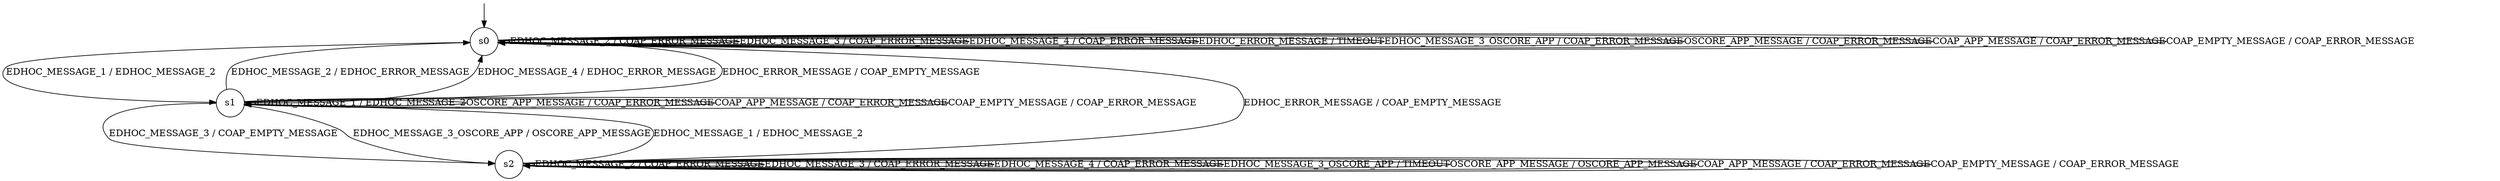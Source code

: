 digraph g {

	s0 [shape="circle" label="s0"];
	s1 [shape="circle" label="s1"];
	s2 [shape="circle" label="s2"];
	s0 -> s1 [label="EDHOC_MESSAGE_1 / EDHOC_MESSAGE_2"];
	s0 -> s0 [label="EDHOC_MESSAGE_2 / COAP_ERROR_MESSAGE"];
	s0 -> s0 [label="EDHOC_MESSAGE_3 / COAP_ERROR_MESSAGE"];
	s0 -> s0 [label="EDHOC_MESSAGE_4 / COAP_ERROR_MESSAGE"];
	s0 -> s0 [label="EDHOC_ERROR_MESSAGE / TIMEOUT"];
	s0 -> s0 [label="EDHOC_MESSAGE_3_OSCORE_APP / COAP_ERROR_MESSAGE"];
	s0 -> s0 [label="OSCORE_APP_MESSAGE / COAP_ERROR_MESSAGE"];
	s0 -> s0 [label="COAP_APP_MESSAGE / COAP_ERROR_MESSAGE"];
	s0 -> s0 [label="COAP_EMPTY_MESSAGE / COAP_ERROR_MESSAGE"];
	s1 -> s1 [label="EDHOC_MESSAGE_1 / EDHOC_MESSAGE_2"];
	s1 -> s0 [label="EDHOC_MESSAGE_2 / EDHOC_ERROR_MESSAGE"];
	s1 -> s2 [label="EDHOC_MESSAGE_3 / COAP_EMPTY_MESSAGE"];
	s1 -> s0 [label="EDHOC_MESSAGE_4 / EDHOC_ERROR_MESSAGE"];
	s1 -> s0 [label="EDHOC_ERROR_MESSAGE / COAP_EMPTY_MESSAGE"];
	s1 -> s2 [label="EDHOC_MESSAGE_3_OSCORE_APP / OSCORE_APP_MESSAGE"];
	s1 -> s1 [label="OSCORE_APP_MESSAGE / COAP_ERROR_MESSAGE"];
	s1 -> s1 [label="COAP_APP_MESSAGE / COAP_ERROR_MESSAGE"];
	s1 -> s1 [label="COAP_EMPTY_MESSAGE / COAP_ERROR_MESSAGE"];
	s2 -> s1 [label="EDHOC_MESSAGE_1 / EDHOC_MESSAGE_2"];
	s2 -> s2 [label="EDHOC_MESSAGE_2 / COAP_ERROR_MESSAGE"];
	s2 -> s2 [label="EDHOC_MESSAGE_3 / COAP_ERROR_MESSAGE"];
	s2 -> s2 [label="EDHOC_MESSAGE_4 / COAP_ERROR_MESSAGE"];
	s2 -> s0 [label="EDHOC_ERROR_MESSAGE / COAP_EMPTY_MESSAGE"];
	s2 -> s2 [label="EDHOC_MESSAGE_3_OSCORE_APP / TIMEOUT"];
	s2 -> s2 [label="OSCORE_APP_MESSAGE / OSCORE_APP_MESSAGE"];
	s2 -> s2 [label="COAP_APP_MESSAGE / COAP_ERROR_MESSAGE"];
	s2 -> s2 [label="COAP_EMPTY_MESSAGE / COAP_ERROR_MESSAGE"];

__start0 [label="" shape="none" width="0" height="0"];
__start0 -> s0;

}
